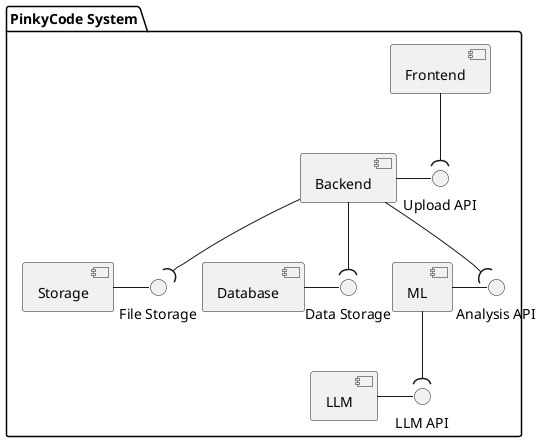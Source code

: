 @startuml
skinparam componentStyle uml2

package "PinkyCode System" {
  component Frontend
  component Backend
  component ML
  component Database
  component Storage
  component LLM
  
  Backend -() "Upload API"
  ML -() "Analysis API"
  Database -() "Data Storage"
  Storage -() "File Storage"
  LLM -() "LLM API"
  
  Frontend --( "Upload API"
  Backend --( "Analysis API"
  Backend --( "Data Storage"
  Backend --( "File Storage"
  ML --( "LLM API"
}

@enduml